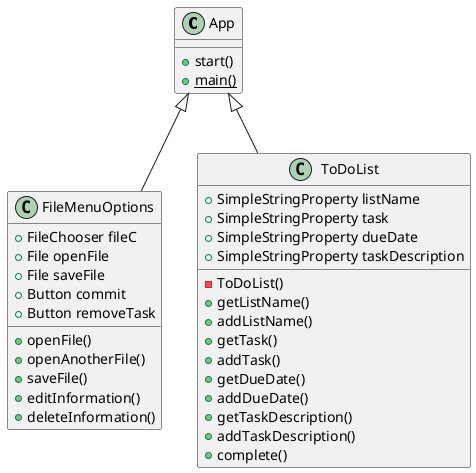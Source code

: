 @startuml
'https://plantuml.com/class-diagram

class App
class FileMenuOptions
class ToDoList

App <|-- FileMenuOptions
App <|-- ToDoList

class FileMenuOptions {
    +openFile()
    +openAnotherFile()
    +saveFile()
    +editInformation()
    +deleteInformation()
    +FileChooser fileC
    +File openFile
    +File saveFile
    +Button commit
    +Button removeTask
}

class ToDoList {
    -ToDoList()
    +getListName()
    +addListName()
    +getTask()
    +addTask()
    +getDueDate()
    +addDueDate()
    +getTaskDescription()
    +addTaskDescription()
    +complete()
    +SimpleStringProperty listName
    +SimpleStringProperty task
    +SimpleStringProperty dueDate
    +SimpleStringProperty taskDescription
}

class App {
    +start()
    {static} +main()
}
@enduml